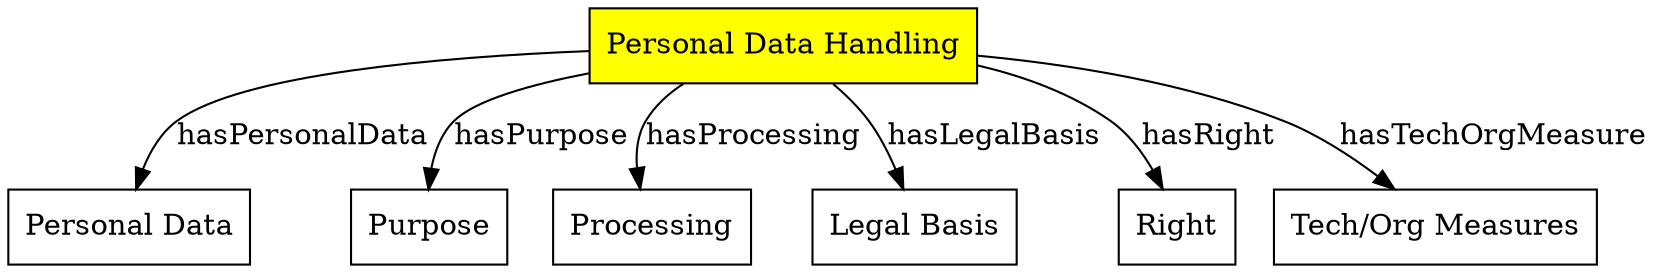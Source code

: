 # http://www.graphviz.org/content/cluster

digraph G {

    bgcolor=transparent;
    node [shape=rect];
    PDH [label="Personal Data Handling",style=filled,fillcolor="yellow"];
    PD [label="Personal Data"];
    P [label="Purpose"];
    Pr [label="Processing"];
    LB [label="Legal Basis"];
    R [label="Right"];
    TO [label="Tech/Org Measures"];

    PDH -> P [label="hasPurpose"];

    PDH -> LB [label="hasLegalBasis"];
    PDH -> PD [label="hasPersonalData"];
    PDH -> Pr [label="hasProcessing"];
    PDH -> TO [label="hasTechOrgMeasure"];
    PDH -> R [label="hasRight"];

}

